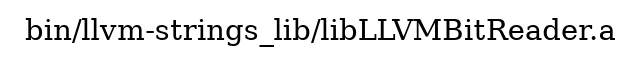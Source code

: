 digraph "bin/llvm-strings_lib/libLLVMBitReader.a" {
	label="bin/llvm-strings_lib/libLLVMBitReader.a";
	rankdir=LR;

}
